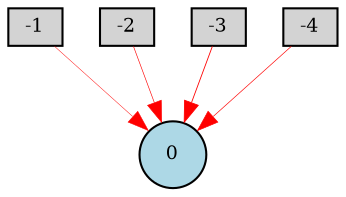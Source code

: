 digraph {
	node [fontsize=9 height=0.2 shape=circle width=0.2]
	-1 [fillcolor=lightgray shape=box style=filled]
	-2 [fillcolor=lightgray shape=box style=filled]
	-3 [fillcolor=lightgray shape=box style=filled]
	-4 [fillcolor=lightgray shape=box style=filled]
	0 [fillcolor=lightblue style=filled]
	-2 -> 0 [color=red penwidth=0.299637717070552 style=solid]
	-1 -> 0 [color=red penwidth=0.2199560301753246 style=solid]
	-3 -> 0 [color=red penwidth=0.40963176654584355 style=solid]
	-4 -> 0 [color=red penwidth=0.31480039437035484 style=solid]
}
